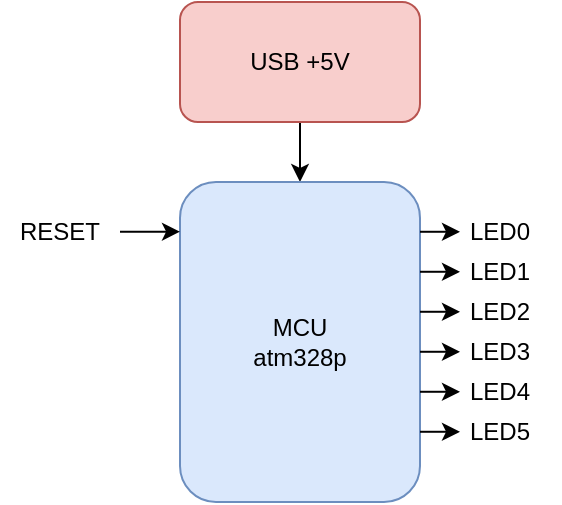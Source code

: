 <mxfile version="20.8.20" type="github">
  <diagram name="Page-1" id="OdE4hd_14AYwzSXZJvNl">
    <mxGraphModel dx="407" dy="227" grid="1" gridSize="10" guides="1" tooltips="1" connect="1" arrows="1" fold="1" page="1" pageScale="1" pageWidth="2339" pageHeight="3300" math="0" shadow="0">
      <root>
        <mxCell id="0" />
        <mxCell id="1" parent="0" />
        <mxCell id="ZQlJk9RyEpApxdkBntEm-4" value="" style="edgeStyle=orthogonalEdgeStyle;rounded=0;orthogonalLoop=1;jettySize=auto;html=1;" edge="1" parent="1" source="ZQlJk9RyEpApxdkBntEm-1" target="ZQlJk9RyEpApxdkBntEm-2">
          <mxGeometry relative="1" as="geometry" />
        </mxCell>
        <mxCell id="ZQlJk9RyEpApxdkBntEm-1" value="USB +5V" style="rounded=1;whiteSpace=wrap;html=1;fillColor=#f8cecc;strokeColor=#b85450;" vertex="1" parent="1">
          <mxGeometry x="880" y="480" width="120" height="60" as="geometry" />
        </mxCell>
        <mxCell id="ZQlJk9RyEpApxdkBntEm-2" value="MCU&lt;br&gt;atm328p" style="rounded=1;whiteSpace=wrap;html=1;fillColor=#dae8fc;strokeColor=#6c8ebf;" vertex="1" parent="1">
          <mxGeometry x="880" y="570" width="120" height="160" as="geometry" />
        </mxCell>
        <mxCell id="ZQlJk9RyEpApxdkBntEm-8" value="LED0" style="text;html=1;strokeColor=none;fillColor=none;align=center;verticalAlign=middle;whiteSpace=wrap;rounded=0;" vertex="1" parent="1">
          <mxGeometry x="1010" y="580" width="60" height="30" as="geometry" />
        </mxCell>
        <mxCell id="ZQlJk9RyEpApxdkBntEm-9" value="LED1" style="text;html=1;strokeColor=none;fillColor=none;align=center;verticalAlign=middle;whiteSpace=wrap;rounded=0;" vertex="1" parent="1">
          <mxGeometry x="1010" y="600" width="60" height="30" as="geometry" />
        </mxCell>
        <mxCell id="ZQlJk9RyEpApxdkBntEm-15" value="" style="edgeStyle=orthogonalEdgeStyle;rounded=0;orthogonalLoop=1;jettySize=auto;html=1;" edge="1" parent="1">
          <mxGeometry relative="1" as="geometry">
            <mxPoint x="1000" y="594.89" as="sourcePoint" />
            <mxPoint x="1020" y="594.89" as="targetPoint" />
          </mxGeometry>
        </mxCell>
        <mxCell id="ZQlJk9RyEpApxdkBntEm-16" value="LED2" style="text;html=1;strokeColor=none;fillColor=none;align=center;verticalAlign=middle;whiteSpace=wrap;rounded=0;" vertex="1" parent="1">
          <mxGeometry x="1010" y="620" width="60" height="30" as="geometry" />
        </mxCell>
        <mxCell id="ZQlJk9RyEpApxdkBntEm-17" value="LED3" style="text;html=1;strokeColor=none;fillColor=none;align=center;verticalAlign=middle;whiteSpace=wrap;rounded=0;" vertex="1" parent="1">
          <mxGeometry x="1010" y="640" width="60" height="30" as="geometry" />
        </mxCell>
        <mxCell id="ZQlJk9RyEpApxdkBntEm-18" value="LED4" style="text;html=1;strokeColor=none;fillColor=none;align=center;verticalAlign=middle;whiteSpace=wrap;rounded=0;" vertex="1" parent="1">
          <mxGeometry x="1010" y="660" width="60" height="30" as="geometry" />
        </mxCell>
        <mxCell id="ZQlJk9RyEpApxdkBntEm-19" value="LED5" style="text;html=1;strokeColor=none;fillColor=none;align=center;verticalAlign=middle;whiteSpace=wrap;rounded=0;" vertex="1" parent="1">
          <mxGeometry x="1010" y="680" width="60" height="30" as="geometry" />
        </mxCell>
        <mxCell id="ZQlJk9RyEpApxdkBntEm-20" value="" style="edgeStyle=orthogonalEdgeStyle;rounded=0;orthogonalLoop=1;jettySize=auto;html=1;" edge="1" parent="1">
          <mxGeometry relative="1" as="geometry">
            <mxPoint x="1000" y="614.89" as="sourcePoint" />
            <mxPoint x="1020" y="614.89" as="targetPoint" />
          </mxGeometry>
        </mxCell>
        <mxCell id="ZQlJk9RyEpApxdkBntEm-22" value="" style="edgeStyle=orthogonalEdgeStyle;rounded=0;orthogonalLoop=1;jettySize=auto;html=1;" edge="1" parent="1">
          <mxGeometry relative="1" as="geometry">
            <mxPoint x="1000" y="634.89" as="sourcePoint" />
            <mxPoint x="1020" y="634.89" as="targetPoint" />
          </mxGeometry>
        </mxCell>
        <mxCell id="ZQlJk9RyEpApxdkBntEm-23" value="" style="edgeStyle=orthogonalEdgeStyle;rounded=0;orthogonalLoop=1;jettySize=auto;html=1;" edge="1" parent="1">
          <mxGeometry relative="1" as="geometry">
            <mxPoint x="1000" y="654.89" as="sourcePoint" />
            <mxPoint x="1020" y="654.89" as="targetPoint" />
          </mxGeometry>
        </mxCell>
        <mxCell id="ZQlJk9RyEpApxdkBntEm-24" value="" style="edgeStyle=orthogonalEdgeStyle;rounded=0;orthogonalLoop=1;jettySize=auto;html=1;" edge="1" parent="1">
          <mxGeometry relative="1" as="geometry">
            <mxPoint x="1000" y="674.89" as="sourcePoint" />
            <mxPoint x="1020" y="674.89" as="targetPoint" />
          </mxGeometry>
        </mxCell>
        <mxCell id="ZQlJk9RyEpApxdkBntEm-25" value="" style="edgeStyle=orthogonalEdgeStyle;rounded=0;orthogonalLoop=1;jettySize=auto;html=1;" edge="1" parent="1">
          <mxGeometry relative="1" as="geometry">
            <mxPoint x="1000" y="694.89" as="sourcePoint" />
            <mxPoint x="1020" y="694.89" as="targetPoint" />
          </mxGeometry>
        </mxCell>
        <mxCell id="ZQlJk9RyEpApxdkBntEm-26" value="" style="endArrow=classic;html=1;rounded=0;" edge="1" parent="1">
          <mxGeometry width="50" height="50" relative="1" as="geometry">
            <mxPoint x="850" y="594.83" as="sourcePoint" />
            <mxPoint x="880" y="594.83" as="targetPoint" />
          </mxGeometry>
        </mxCell>
        <mxCell id="ZQlJk9RyEpApxdkBntEm-28" value="RESET" style="text;html=1;strokeColor=none;fillColor=none;align=center;verticalAlign=middle;whiteSpace=wrap;rounded=0;" vertex="1" parent="1">
          <mxGeometry x="790" y="580" width="60" height="30" as="geometry" />
        </mxCell>
      </root>
    </mxGraphModel>
  </diagram>
</mxfile>
